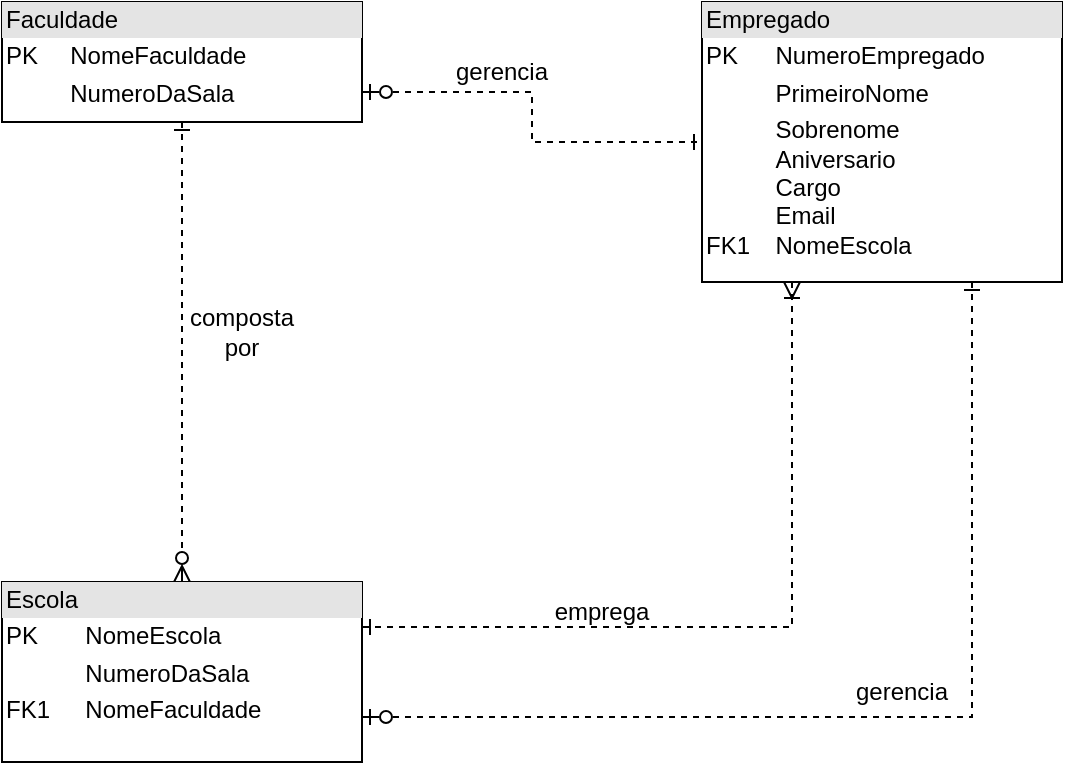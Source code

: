 <mxfile version="20.8.13" type="github">
  <diagram id="prtHgNgQTEPvFCAcTncT" name="Page-1">
    <mxGraphModel dx="711" dy="746" grid="1" gridSize="10" guides="1" tooltips="1" connect="1" arrows="1" fold="1" page="1" pageScale="1" pageWidth="827" pageHeight="1169" math="0" shadow="0">
      <root>
        <mxCell id="0" />
        <mxCell id="1" parent="0" />
        <mxCell id="oqYitnOGcyoW-XEgKbCN-7" value="" style="edgeStyle=orthogonalEdgeStyle;rounded=0;orthogonalLoop=1;jettySize=auto;html=1;dashed=1;endArrow=ERzeroToMany;endFill=0;strokeColor=default;startArrow=ERone;startFill=0;" edge="1" parent="1" source="oqYitnOGcyoW-XEgKbCN-5" target="oqYitnOGcyoW-XEgKbCN-6">
          <mxGeometry relative="1" as="geometry" />
        </mxCell>
        <mxCell id="oqYitnOGcyoW-XEgKbCN-15" style="edgeStyle=orthogonalEdgeStyle;rounded=0;orthogonalLoop=1;jettySize=auto;html=1;exitX=1;exitY=0.75;exitDx=0;exitDy=0;entryX=0;entryY=0.5;entryDx=0;entryDy=0;dashed=1;strokeColor=default;startArrow=ERzeroToOne;startFill=0;endArrow=ERone;endFill=0;" edge="1" parent="1" source="oqYitnOGcyoW-XEgKbCN-5" target="oqYitnOGcyoW-XEgKbCN-8">
          <mxGeometry relative="1" as="geometry" />
        </mxCell>
        <mxCell id="oqYitnOGcyoW-XEgKbCN-5" value="&lt;div style=&quot;box-sizing:border-box;width:100%;background:#e4e4e4;padding:2px;&quot;&gt;Faculdade&lt;/div&gt;&lt;table style=&quot;width:100%;font-size:1em;&quot; cellpadding=&quot;2&quot; cellspacing=&quot;0&quot;&gt;&lt;tbody&gt;&lt;tr&gt;&lt;td&gt;PK&lt;/td&gt;&lt;td&gt;NomeFaculdade&lt;/td&gt;&lt;/tr&gt;&lt;tr&gt;&lt;td&gt;&lt;br&gt;&lt;/td&gt;&lt;td&gt;NumeroDaSala&lt;/td&gt;&lt;/tr&gt;&lt;tr&gt;&lt;td&gt;&lt;/td&gt;&lt;td&gt;&lt;br&gt;&lt;/td&gt;&lt;/tr&gt;&lt;/tbody&gt;&lt;/table&gt;" style="verticalAlign=top;align=left;overflow=fill;html=1;" vertex="1" parent="1">
          <mxGeometry x="40" y="390" width="180" height="60" as="geometry" />
        </mxCell>
        <mxCell id="oqYitnOGcyoW-XEgKbCN-6" value="&lt;div style=&quot;box-sizing:border-box;width:100%;background:#e4e4e4;padding:2px;&quot;&gt;Escola&lt;/div&gt;&lt;table style=&quot;width:100%;font-size:1em;&quot; cellpadding=&quot;2&quot; cellspacing=&quot;0&quot;&gt;&lt;tbody&gt;&lt;tr&gt;&lt;td&gt;PK&lt;/td&gt;&lt;td&gt;NomeEscola&lt;/td&gt;&lt;/tr&gt;&lt;tr&gt;&lt;td&gt;&lt;br&gt;&lt;/td&gt;&lt;td&gt;NumeroDaSala&lt;/td&gt;&lt;/tr&gt;&lt;tr&gt;&lt;td&gt;FK1&lt;/td&gt;&lt;td&gt;NomeFaculdade&lt;/td&gt;&lt;/tr&gt;&lt;/tbody&gt;&lt;/table&gt;" style="verticalAlign=top;align=left;overflow=fill;html=1;" vertex="1" parent="1">
          <mxGeometry x="40" y="680" width="180" height="90" as="geometry" />
        </mxCell>
        <mxCell id="oqYitnOGcyoW-XEgKbCN-11" style="edgeStyle=orthogonalEdgeStyle;rounded=0;orthogonalLoop=1;jettySize=auto;html=1;entryX=1;entryY=0.25;entryDx=0;entryDy=0;dashed=1;strokeColor=default;startArrow=ERoneToMany;startFill=0;endArrow=ERone;endFill=0;exitX=0.25;exitY=1;exitDx=0;exitDy=0;" edge="1" parent="1" source="oqYitnOGcyoW-XEgKbCN-8" target="oqYitnOGcyoW-XEgKbCN-6">
          <mxGeometry relative="1" as="geometry" />
        </mxCell>
        <mxCell id="oqYitnOGcyoW-XEgKbCN-12" style="edgeStyle=orthogonalEdgeStyle;rounded=0;orthogonalLoop=1;jettySize=auto;html=1;exitX=0.75;exitY=1;exitDx=0;exitDy=0;entryX=1;entryY=0.75;entryDx=0;entryDy=0;dashed=1;strokeColor=default;startArrow=ERone;startFill=0;endArrow=ERzeroToOne;endFill=0;" edge="1" parent="1" source="oqYitnOGcyoW-XEgKbCN-8" target="oqYitnOGcyoW-XEgKbCN-6">
          <mxGeometry relative="1" as="geometry" />
        </mxCell>
        <mxCell id="oqYitnOGcyoW-XEgKbCN-8" value="&lt;div style=&quot;box-sizing:border-box;width:100%;background:#e4e4e4;padding:2px;&quot;&gt;Empregado&lt;/div&gt;&lt;table style=&quot;width:100%;font-size:1em;&quot; cellpadding=&quot;2&quot; cellspacing=&quot;0&quot;&gt;&lt;tbody&gt;&lt;tr&gt;&lt;td&gt;PK&lt;/td&gt;&lt;td&gt;NumeroEmpregado&lt;/td&gt;&lt;/tr&gt;&lt;tr&gt;&lt;td&gt;&lt;br&gt;&lt;/td&gt;&lt;td&gt;PrimeiroNome&lt;/td&gt;&lt;/tr&gt;&lt;tr&gt;&lt;td&gt;&lt;br&gt;&lt;br&gt;&lt;br&gt;&lt;br&gt;FK1&lt;/td&gt;&lt;td&gt;Sobrenome&lt;br&gt;Aniversario&lt;br&gt;Cargo&lt;br&gt;Email&lt;br&gt;NomeEscola&lt;/td&gt;&lt;/tr&gt;&lt;/tbody&gt;&lt;/table&gt;" style="verticalAlign=top;align=left;overflow=fill;html=1;" vertex="1" parent="1">
          <mxGeometry x="390" y="390" width="180" height="140" as="geometry" />
        </mxCell>
        <mxCell id="oqYitnOGcyoW-XEgKbCN-16" value="composta por" style="text;strokeColor=none;align=center;fillColor=none;html=1;verticalAlign=middle;whiteSpace=wrap;rounded=0;" vertex="1" parent="1">
          <mxGeometry x="130" y="540" width="60" height="30" as="geometry" />
        </mxCell>
        <mxCell id="oqYitnOGcyoW-XEgKbCN-17" value="gerencia" style="text;strokeColor=none;align=center;fillColor=none;html=1;verticalAlign=middle;whiteSpace=wrap;rounded=0;" vertex="1" parent="1">
          <mxGeometry x="260" y="410" width="60" height="30" as="geometry" />
        </mxCell>
        <mxCell id="oqYitnOGcyoW-XEgKbCN-18" value="emprega" style="text;strokeColor=none;align=center;fillColor=none;html=1;verticalAlign=middle;whiteSpace=wrap;rounded=0;" vertex="1" parent="1">
          <mxGeometry x="310" y="680" width="60" height="30" as="geometry" />
        </mxCell>
        <mxCell id="oqYitnOGcyoW-XEgKbCN-20" value="gerencia" style="text;strokeColor=none;align=center;fillColor=none;html=1;verticalAlign=middle;whiteSpace=wrap;rounded=0;" vertex="1" parent="1">
          <mxGeometry x="460" y="720" width="60" height="30" as="geometry" />
        </mxCell>
      </root>
    </mxGraphModel>
  </diagram>
</mxfile>
